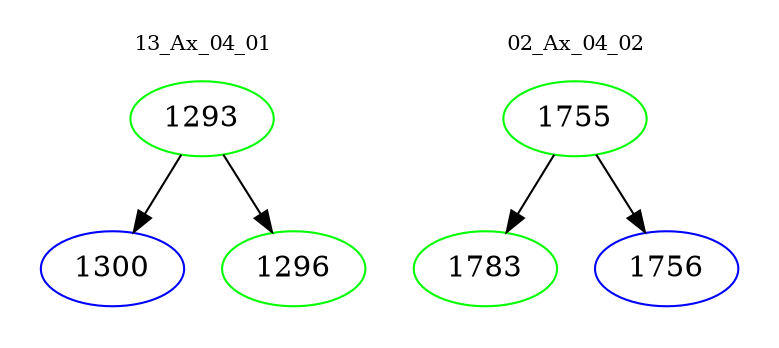 digraph{
subgraph cluster_0 {
color = white
label = "13_Ax_04_01";
fontsize=10;
T0_1293 [label="1293", color="green"]
T0_1293 -> T0_1300 [color="black"]
T0_1300 [label="1300", color="blue"]
T0_1293 -> T0_1296 [color="black"]
T0_1296 [label="1296", color="green"]
}
subgraph cluster_1 {
color = white
label = "02_Ax_04_02";
fontsize=10;
T1_1755 [label="1755", color="green"]
T1_1755 -> T1_1783 [color="black"]
T1_1783 [label="1783", color="green"]
T1_1755 -> T1_1756 [color="black"]
T1_1756 [label="1756", color="blue"]
}
}
